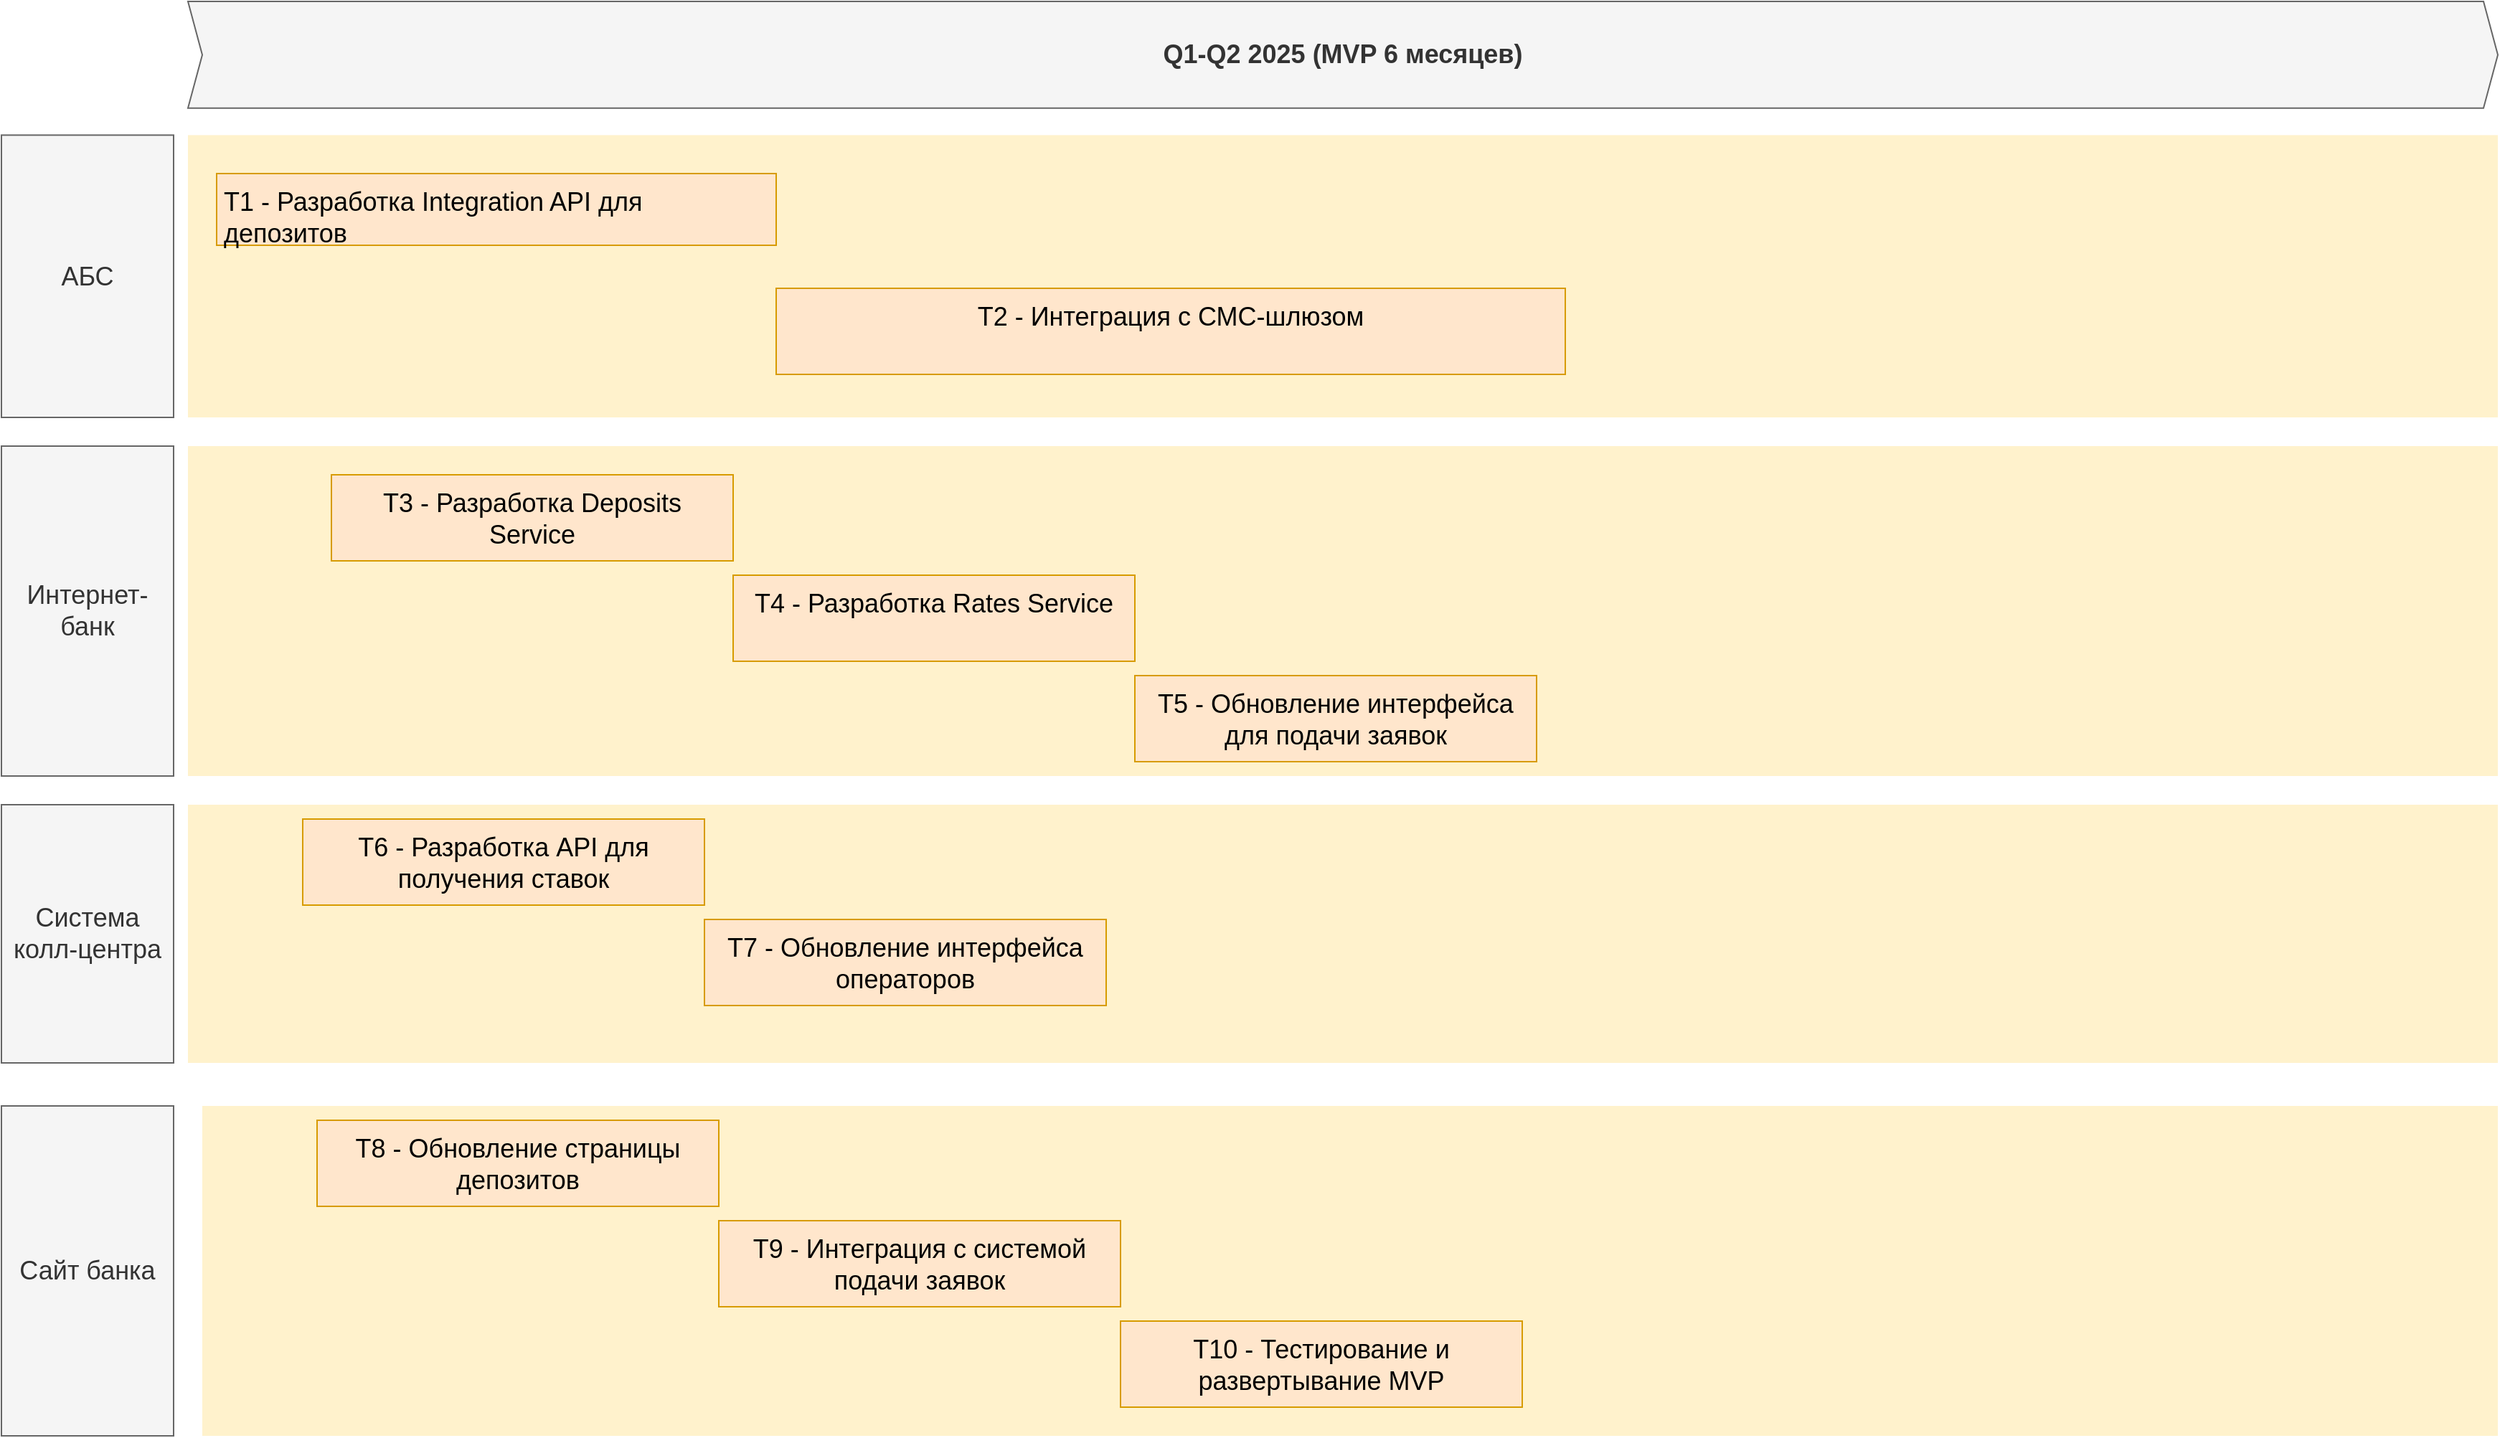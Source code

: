 <?xml version="1.0" encoding="UTF-8"?>
<mxfile version="28.1.0">
  <diagram id="gjPuwVGeOVExp56me1-b" name="RoadMap">
    <mxGraphModel dx="5740" dy="3738" grid="1" gridSize="10" guides="1" tooltips="1" connect="1" arrows="1" fold="1" page="1" pageScale="1" pageWidth="827" pageHeight="1169" math="0" shadow="0">
      <root>
        <mxCell id="0" />
        <mxCell id="1" parent="0" />
        <mxCell id="0rNn3jMllliEmjTPZ6OU-1" value="" style="shape=rect;fillColor=#fff2cc;strokeColor=none;fontSize=24;html=1;whiteSpace=wrap;align=left;verticalAlign=top;spacing=5;rounded=0;" vertex="1" parent="1">
          <mxGeometry x="-2500" y="-1146.8" width="1610" height="196.8" as="geometry" />
        </mxCell>
        <mxCell id="0rNn3jMllliEmjTPZ6OU-2" value="" style="shape=rect;fillColor=#fff2cc;strokeColor=none;fontSize=24;html=1;whiteSpace=wrap;align=left;verticalAlign=top;spacing=5;rounded=0;" vertex="1" parent="1">
          <mxGeometry x="-2500" y="-930" width="1610" height="230" as="geometry" />
        </mxCell>
        <mxCell id="0rNn3jMllliEmjTPZ6OU-3" value="" style="shape=rect;fillColor=#fff2cc;strokeColor=none;fontSize=24;html=1;whiteSpace=wrap;align=left;verticalAlign=top;spacing=5;rounded=0;" vertex="1" parent="1">
          <mxGeometry x="-2500" y="-680" width="1610" height="180" as="geometry" />
        </mxCell>
        <mxCell id="0rNn3jMllliEmjTPZ6OU-4" value="" style="shape=rect;fillColor=#fff2cc;strokeColor=none;fontSize=24;html=1;whiteSpace=wrap;align=left;verticalAlign=top;spacing=5;rounded=0;" vertex="1" parent="1">
          <mxGeometry x="-2490" y="-470" width="1600" height="230" as="geometry" />
        </mxCell>
        <mxCell id="0rNn3jMllliEmjTPZ6OU-5" value="АБС" style="rounded=0;whiteSpace=wrap;html=1;fillColor=#f5f5f5;fontColor=#333333;strokeColor=#666666;fontSize=18;" vertex="1" parent="1">
          <mxGeometry x="-2630" y="-1146.8" width="120" height="196.8" as="geometry" />
        </mxCell>
        <mxCell id="0rNn3jMllliEmjTPZ6OU-6" value="Интернет-банк" style="rounded=0;whiteSpace=wrap;html=1;fillColor=#f5f5f5;fontColor=#333333;strokeColor=#666666;fontSize=18;" vertex="1" parent="1">
          <mxGeometry x="-2630" y="-930" width="120" height="230" as="geometry" />
        </mxCell>
        <mxCell id="0rNn3jMllliEmjTPZ6OU-7" value="Система колл-центра" style="rounded=0;whiteSpace=wrap;html=1;fillColor=#f5f5f5;fontColor=#333333;strokeColor=#666666;fontSize=18;" vertex="1" parent="1">
          <mxGeometry x="-2630" y="-680" width="120" height="180" as="geometry" />
        </mxCell>
        <mxCell id="0rNn3jMllliEmjTPZ6OU-8" value="Сайт банка" style="rounded=0;whiteSpace=wrap;html=1;fillColor=#f5f5f5;fontColor=#333333;strokeColor=#666666;fontSize=18;" vertex="1" parent="1">
          <mxGeometry x="-2630" y="-470" width="120" height="230" as="geometry" />
        </mxCell>
        <mxCell id="0rNn3jMllliEmjTPZ6OU-9" value="Q1-Q2 2025 (MVP 6 месяцев)" style="shape=step;perimeter=stepPerimeter;whiteSpace=wrap;html=1;fixedSize=1;size=10;fillColor=#f5f5f5;strokeColor=#666666;fontSize=18;fontStyle=1;align=center;rounded=0;fontColor=#333333;" vertex="1" parent="1">
          <mxGeometry x="-2500" y="-1240" width="1610" height="74.4" as="geometry" />
        </mxCell>
        <mxCell id="0rNn3jMllliEmjTPZ6OU-10" value="T1 - Разработка Integration API для депозитов" style="shape=rect;fillColor=#ffe6cc;strokeColor=#d79b00;fontSize=18;html=1;whiteSpace=wrap;align=left;verticalAlign=top;spacing=5;rounded=0;" vertex="1" parent="1">
          <mxGeometry x="-2480" y="-1120" width="390" height="50" as="geometry" />
        </mxCell>
        <mxCell id="0rNn3jMllliEmjTPZ6OU-11" value="T2 - Интеграция с СМС-шлюзом" style="shape=rect;fillColor=#ffe6cc;strokeColor=#d79b00;fontSize=18;html=1;whiteSpace=wrap;align=center;verticalAlign=top;spacing=5;rounded=0;" vertex="1" parent="1">
          <mxGeometry x="-2090" y="-1040" width="550" height="60" as="geometry" />
        </mxCell>
        <mxCell id="0rNn3jMllliEmjTPZ6OU-12" value="T3 - Разработка Deposits Service" style="shape=rect;fillColor=#ffe6cc;strokeColor=#d79b00;fontSize=18;html=1;whiteSpace=wrap;align=center;verticalAlign=top;spacing=5;rounded=0;" vertex="1" parent="1">
          <mxGeometry x="-2400" y="-910" width="280" height="60" as="geometry" />
        </mxCell>
        <mxCell id="0rNn3jMllliEmjTPZ6OU-13" value="T4 - Разработка Rates Service" style="shape=rect;fillColor=#ffe6cc;strokeColor=#d79b00;fontSize=18;html=1;whiteSpace=wrap;align=center;verticalAlign=top;spacing=5;rounded=0;" vertex="1" parent="1">
          <mxGeometry x="-2120" y="-840" width="280" height="60" as="geometry" />
        </mxCell>
        <mxCell id="0rNn3jMllliEmjTPZ6OU-14" value="T5 - Обновление интерфейса для подачи заявок" style="shape=rect;fillColor=#ffe6cc;strokeColor=#d79b00;fontSize=18;html=1;whiteSpace=wrap;align=center;verticalAlign=top;spacing=5;rounded=0;" vertex="1" parent="1">
          <mxGeometry x="-1840" y="-770" width="280" height="60" as="geometry" />
        </mxCell>
        <mxCell id="0rNn3jMllliEmjTPZ6OU-15" value="T6 - Разработка API для получения ставок" style="shape=rect;fillColor=#ffe6cc;strokeColor=#d79b00;fontSize=18;html=1;whiteSpace=wrap;align=center;verticalAlign=top;spacing=5;rounded=0;" vertex="1" parent="1">
          <mxGeometry x="-2420" y="-670" width="280" height="60" as="geometry" />
        </mxCell>
        <mxCell id="0rNn3jMllliEmjTPZ6OU-16" value="T7 - Обновление интерфейса операторов" style="shape=rect;fillColor=#ffe6cc;strokeColor=#d79b00;fontSize=18;html=1;whiteSpace=wrap;align=center;verticalAlign=top;spacing=5;rounded=0;" vertex="1" parent="1">
          <mxGeometry x="-2140" y="-600" width="280" height="60" as="geometry" />
        </mxCell>
        <mxCell id="0rNn3jMllliEmjTPZ6OU-17" value="T8 - Обновление страницы депозитов" style="shape=rect;fillColor=#ffe6cc;strokeColor=#d79b00;fontSize=18;html=1;whiteSpace=wrap;align=center;verticalAlign=top;spacing=5;rounded=0;" vertex="1" parent="1">
          <mxGeometry x="-2410" y="-460" width="280" height="60" as="geometry" />
        </mxCell>
        <mxCell id="0rNn3jMllliEmjTPZ6OU-18" value="T9 - Интеграция с системой подачи заявок" style="shape=rect;fillColor=#ffe6cc;strokeColor=#d79b00;fontSize=18;html=1;whiteSpace=wrap;align=center;verticalAlign=top;spacing=5;rounded=0;" vertex="1" parent="1">
          <mxGeometry x="-2130" y="-390" width="280" height="60" as="geometry" />
        </mxCell>
        <mxCell id="0rNn3jMllliEmjTPZ6OU-19" value="T10 - Тестирование и развертывание MVP" style="shape=rect;fillColor=#ffe6cc;strokeColor=#d79b00;fontSize=18;html=1;whiteSpace=wrap;align=center;verticalAlign=top;spacing=5;rounded=0;" vertex="1" parent="1">
          <mxGeometry x="-1850" y="-320" width="280" height="60" as="geometry" />
        </mxCell>
      </root>
    </mxGraphModel>
  </diagram>
</mxfile>

